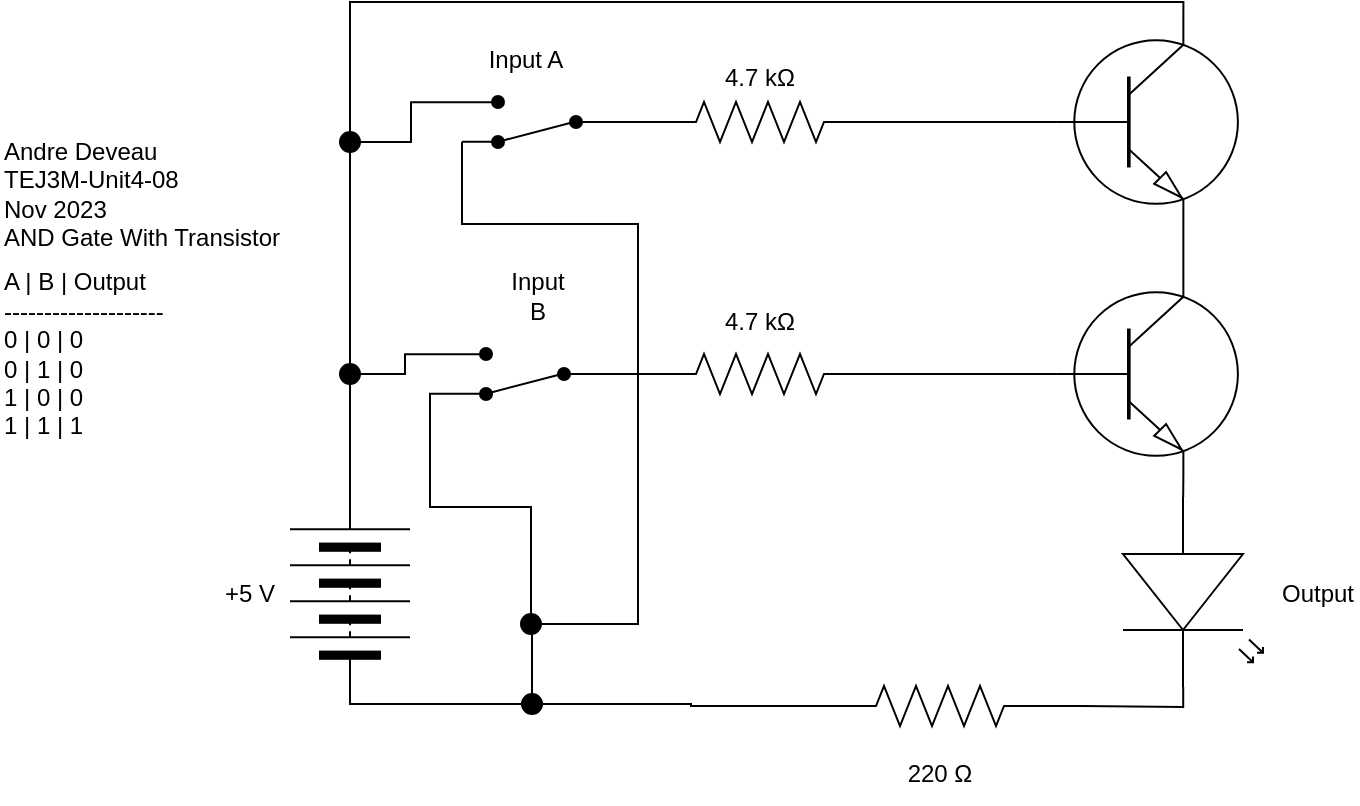 <mxfile>
    <diagram id="CPJtzeJE9pOkpMqp2GQA" name="Page-1">
        <mxGraphModel dx="1042" dy="604" grid="1" gridSize="10" guides="1" tooltips="1" connect="1" arrows="1" fold="1" page="1" pageScale="1" pageWidth="827" pageHeight="1169" math="0" shadow="0">
            <root>
                <mxCell id="0"/>
                <mxCell id="1" parent="0"/>
                <mxCell id="70" style="edgeStyle=orthogonalEdgeStyle;rounded=0;html=1;exitX=0;exitY=0.5;exitDx=0;exitDy=0;entryX=0;entryY=0.5;entryDx=0;entryDy=0;endArrow=none;endFill=0;" parent="1" source="2" target="67" edge="1">
                    <mxGeometry relative="1" as="geometry">
                        <Array as="points">
                            <mxPoint x="226" y="580"/>
                        </Array>
                    </mxGeometry>
                </mxCell>
                <mxCell id="2" value="" style="pointerEvents=1;verticalLabelPosition=bottom;shadow=0;dashed=0;align=center;html=1;verticalAlign=top;shape=mxgraph.electrical.miscellaneous.batteryStack;rotation=-90;" parent="1" vertex="1">
                    <mxGeometry x="176" y="495" width="100" height="60" as="geometry"/>
                </mxCell>
                <mxCell id="89" style="edgeStyle=orthogonalEdgeStyle;rounded=0;html=1;exitX=0;exitY=0.5;exitDx=0;exitDy=0;exitPerimeter=0;entryX=0;entryY=0.5;entryDx=0;entryDy=0;entryPerimeter=0;endArrow=none;endFill=0;" edge="1" parent="1" source="3" target="37">
                    <mxGeometry relative="1" as="geometry"/>
                </mxCell>
                <mxCell id="90" style="edgeStyle=orthogonalEdgeStyle;rounded=0;html=1;exitX=1;exitY=0.5;exitDx=0;exitDy=0;exitPerimeter=0;entryX=0;entryY=0.5;entryDx=0;entryDy=0;entryPerimeter=0;endArrow=none;endFill=0;" edge="1" parent="1" source="3" target="83">
                    <mxGeometry relative="1" as="geometry"/>
                </mxCell>
                <mxCell id="3" value="" style="pointerEvents=1;verticalLabelPosition=bottom;shadow=0;dashed=0;align=center;html=1;verticalAlign=top;shape=mxgraph.electrical.resistors.resistor_2;" parent="1" vertex="1">
                    <mxGeometry x="381" y="405" width="100" height="20" as="geometry"/>
                </mxCell>
                <mxCell id="4" value="" style="verticalLabelPosition=bottom;shadow=0;dashed=0;align=center;html=1;verticalAlign=top;shape=mxgraph.electrical.opto_electronics.led_2;pointerEvents=1;rotation=90;" parent="1" vertex="1">
                    <mxGeometry x="600" y="489" width="95" height="70" as="geometry"/>
                </mxCell>
                <mxCell id="8" value="220&amp;nbsp;Ω" style="text;html=1;strokeColor=none;fillColor=none;align=center;verticalAlign=middle;whiteSpace=wrap;rounded=0;" parent="1" vertex="1">
                    <mxGeometry x="491" y="600" width="60" height="30" as="geometry"/>
                </mxCell>
                <mxCell id="9" value="Andre Deveau&lt;br&gt;TEJ3M-Unit4-08&lt;br&gt;Nov 2023&lt;br&gt;AND Gate With Transistor" style="text;html=1;strokeColor=none;fillColor=none;align=left;verticalAlign=middle;whiteSpace=wrap;rounded=0;" parent="1" vertex="1">
                    <mxGeometry x="51" y="310" width="150" height="30" as="geometry"/>
                </mxCell>
                <mxCell id="10" value="+5 V" style="text;html=1;strokeColor=none;fillColor=none;align=center;verticalAlign=middle;whiteSpace=wrap;rounded=0;" parent="1" vertex="1">
                    <mxGeometry x="146" y="510" width="60" height="30" as="geometry"/>
                </mxCell>
                <mxCell id="33" value="Input B" style="text;html=1;strokeColor=none;fillColor=none;align=center;verticalAlign=middle;whiteSpace=wrap;rounded=0;" parent="1" vertex="1">
                    <mxGeometry x="299.5" y="368" width="40" height="15" as="geometry"/>
                </mxCell>
                <mxCell id="34" value="Output" style="text;html=1;strokeColor=none;fillColor=none;align=center;verticalAlign=middle;whiteSpace=wrap;rounded=0;" parent="1" vertex="1">
                    <mxGeometry x="690" y="518.75" width="40" height="12.5" as="geometry"/>
                </mxCell>
                <mxCell id="35" value="A | B | Output&lt;br&gt;--------------------&lt;br&gt;&lt;div style=&quot;&quot;&gt;0 | 0 | 0&amp;nbsp;&lt;/div&gt;&lt;div style=&quot;&quot;&gt;0 | 1 | 0&lt;br&gt;1 | 0 | 0&lt;br&gt;1 | 1 | 1&lt;/div&gt;" style="text;html=1;strokeColor=none;fillColor=none;align=left;verticalAlign=middle;whiteSpace=wrap;rounded=0;" parent="1" vertex="1">
                    <mxGeometry x="51" y="390" width="89" height="30" as="geometry"/>
                </mxCell>
                <mxCell id="119" style="edgeStyle=orthogonalEdgeStyle;rounded=0;html=1;exitX=1;exitY=0.12;exitDx=0;exitDy=0;exitPerimeter=0;entryX=0.5;entryY=0;entryDx=0;entryDy=0;endArrow=none;endFill=0;" edge="1" parent="1" source="37" target="66">
                    <mxGeometry relative="1" as="geometry"/>
                </mxCell>
                <mxCell id="120" style="edgeStyle=orthogonalEdgeStyle;rounded=0;html=1;exitX=1;exitY=0.88;exitDx=0;exitDy=0;exitPerimeter=0;entryX=1;entryY=0.5;entryDx=0;entryDy=0;endArrow=none;endFill=0;" edge="1" parent="1" source="37" target="62">
                    <mxGeometry relative="1" as="geometry"/>
                </mxCell>
                <mxCell id="37" value="" style="shape=mxgraph.electrical.electro-mechanical.twoWaySwitch;aspect=fixed;elSwitchState=2;strokeColor=#000000;fillColor=#000000;rotation=0;flipH=1;flipV=1;points=[[0,0.5,0,0,0],[1,0.12,0,0,0],[1,0.88,0,0,0]];" parent="1" vertex="1">
                    <mxGeometry x="276" y="402" width="75" height="26" as="geometry"/>
                </mxCell>
                <mxCell id="110" style="edgeStyle=orthogonalEdgeStyle;rounded=0;html=1;exitX=0.7;exitY=0;exitDx=0;exitDy=0;exitPerimeter=0;entryX=0.5;entryY=0;entryDx=0;entryDy=0;endArrow=none;endFill=0;" edge="1" parent="1" source="44" target="91">
                    <mxGeometry relative="1" as="geometry"/>
                </mxCell>
                <mxCell id="44" value="" style="verticalLabelPosition=bottom;shadow=0;dashed=0;align=center;html=1;verticalAlign=top;shape=mxgraph.electrical.transistors.npn_transistor_1;" parent="1" vertex="1">
                    <mxGeometry x="577" y="239" width="95" height="100" as="geometry"/>
                </mxCell>
                <mxCell id="111" style="edgeStyle=orthogonalEdgeStyle;rounded=0;html=1;exitX=1;exitY=0.5;exitDx=0;exitDy=0;exitPerimeter=0;entryX=1;entryY=0.57;entryDx=0;entryDy=0;entryPerimeter=0;endArrow=none;endFill=0;" edge="1" parent="1" source="48" target="4">
                    <mxGeometry relative="1" as="geometry"/>
                </mxCell>
                <mxCell id="48" value="" style="pointerEvents=1;verticalLabelPosition=bottom;shadow=0;dashed=0;align=center;html=1;verticalAlign=top;shape=mxgraph.electrical.resistors.resistor_2;" parent="1" vertex="1">
                    <mxGeometry x="471" y="571" width="100" height="20" as="geometry"/>
                </mxCell>
                <mxCell id="51" value="4.7 kΩ" style="text;html=1;strokeColor=none;fillColor=none;align=center;verticalAlign=middle;whiteSpace=wrap;rounded=0;" parent="1" vertex="1">
                    <mxGeometry x="401" y="375" width="60" height="27" as="geometry"/>
                </mxCell>
                <mxCell id="63" style="edgeStyle=orthogonalEdgeStyle;rounded=0;html=1;exitX=0.5;exitY=1;exitDx=0;exitDy=0;entryX=1;entryY=0.5;entryDx=0;entryDy=0;endArrow=none;endFill=0;" parent="1" source="62" target="2" edge="1">
                    <mxGeometry relative="1" as="geometry"/>
                </mxCell>
                <mxCell id="62" value="" style="ellipse;whiteSpace=wrap;html=1;aspect=fixed;strokeColor=#000000;fillColor=#000000;movable=1;resizable=1;rotatable=1;deletable=1;editable=1;connectable=1;" parent="1" vertex="1">
                    <mxGeometry x="221" y="410" width="10" height="10" as="geometry"/>
                </mxCell>
                <mxCell id="68" style="edgeStyle=orthogonalEdgeStyle;rounded=0;html=1;exitX=0.5;exitY=1;exitDx=0;exitDy=0;entryX=0.5;entryY=0;entryDx=0;entryDy=0;endArrow=none;endFill=0;" parent="1" edge="1">
                    <mxGeometry relative="1" as="geometry">
                        <mxPoint x="317" y="545" as="sourcePoint"/>
                        <mxPoint x="317" y="575" as="targetPoint"/>
                    </mxGeometry>
                </mxCell>
                <mxCell id="66" value="" style="ellipse;whiteSpace=wrap;html=1;aspect=fixed;strokeColor=#000000;fillColor=#000000;movable=1;resizable=1;rotatable=1;deletable=1;editable=1;connectable=1;" parent="1" vertex="1">
                    <mxGeometry x="311.5" y="535" width="10" height="10" as="geometry"/>
                </mxCell>
                <mxCell id="112" style="edgeStyle=orthogonalEdgeStyle;rounded=0;html=1;exitX=1;exitY=0.5;exitDx=0;exitDy=0;entryX=0;entryY=0.5;entryDx=0;entryDy=0;entryPerimeter=0;endArrow=none;endFill=0;" edge="1" parent="1" source="67" target="48">
                    <mxGeometry relative="1" as="geometry"/>
                </mxCell>
                <mxCell id="67" value="" style="ellipse;whiteSpace=wrap;html=1;aspect=fixed;strokeColor=#000000;fillColor=#000000;movable=1;resizable=1;rotatable=1;deletable=1;editable=1;connectable=1;" parent="1" vertex="1">
                    <mxGeometry x="312" y="575" width="10" height="10" as="geometry"/>
                </mxCell>
                <mxCell id="84" style="edgeStyle=orthogonalEdgeStyle;html=1;exitX=0.7;exitY=0;exitDx=0;exitDy=0;exitPerimeter=0;entryX=0.7;entryY=1;entryDx=0;entryDy=0;entryPerimeter=0;rounded=0;endArrow=none;endFill=0;" edge="1" parent="1" source="83" target="44">
                    <mxGeometry relative="1" as="geometry"/>
                </mxCell>
                <mxCell id="85" style="edgeStyle=orthogonalEdgeStyle;rounded=0;html=1;exitX=0.7;exitY=1;exitDx=0;exitDy=0;exitPerimeter=0;entryX=0;entryY=0.57;entryDx=0;entryDy=0;entryPerimeter=0;endArrow=none;endFill=0;" edge="1" parent="1" source="83" target="4">
                    <mxGeometry relative="1" as="geometry"/>
                </mxCell>
                <mxCell id="83" value="" style="verticalLabelPosition=bottom;shadow=0;dashed=0;align=center;html=1;verticalAlign=top;shape=mxgraph.electrical.transistors.npn_transistor_1;" vertex="1" parent="1">
                    <mxGeometry x="577" y="365" width="95" height="100" as="geometry"/>
                </mxCell>
                <mxCell id="101" style="edgeStyle=orthogonalEdgeStyle;rounded=0;html=1;exitX=1;exitY=0.5;exitDx=0;exitDy=0;exitPerimeter=0;entryX=0;entryY=0.5;entryDx=0;entryDy=0;entryPerimeter=0;endArrow=none;endFill=0;" edge="1" parent="1" source="87" target="44">
                    <mxGeometry relative="1" as="geometry"/>
                </mxCell>
                <mxCell id="87" value="" style="pointerEvents=1;verticalLabelPosition=bottom;shadow=0;dashed=0;align=center;html=1;verticalAlign=top;shape=mxgraph.electrical.resistors.resistor_2;" vertex="1" parent="1">
                    <mxGeometry x="381" y="279" width="100" height="20" as="geometry"/>
                </mxCell>
                <mxCell id="98" style="edgeStyle=orthogonalEdgeStyle;rounded=0;html=1;exitX=0;exitY=0.5;exitDx=0;exitDy=0;exitPerimeter=0;entryX=0;entryY=0.5;entryDx=0;entryDy=0;entryPerimeter=0;endArrow=none;endFill=0;" edge="1" parent="1" source="88" target="87">
                    <mxGeometry relative="1" as="geometry"/>
                </mxCell>
                <mxCell id="121" style="edgeStyle=orthogonalEdgeStyle;rounded=0;html=1;exitX=1;exitY=0.88;exitDx=0;exitDy=0;exitPerimeter=0;entryX=1;entryY=0.5;entryDx=0;entryDy=0;endArrow=none;endFill=0;" edge="1" parent="1" source="88" target="91">
                    <mxGeometry relative="1" as="geometry"/>
                </mxCell>
                <mxCell id="122" style="edgeStyle=orthogonalEdgeStyle;rounded=0;html=1;exitX=1;exitY=0.12;exitDx=0;exitDy=0;exitPerimeter=0;entryX=1;entryY=0.5;entryDx=0;entryDy=0;endArrow=none;endFill=0;" edge="1" parent="1" source="88" target="66">
                    <mxGeometry relative="1" as="geometry">
                        <Array as="points">
                            <mxPoint x="282" y="340"/>
                            <mxPoint x="370" y="340"/>
                            <mxPoint x="370" y="540"/>
                        </Array>
                    </mxGeometry>
                </mxCell>
                <mxCell id="88" value="" style="shape=mxgraph.electrical.electro-mechanical.twoWaySwitch;aspect=fixed;elSwitchState=2;strokeColor=#000000;fillColor=#000000;rotation=0;flipH=1;flipV=1;points=[[0,0.5,0,0,0],[1,0.12,0,0,0],[1,0.88,0,0,0]];" vertex="1" parent="1">
                    <mxGeometry x="282" y="276" width="75" height="26" as="geometry"/>
                </mxCell>
                <mxCell id="95" style="edgeStyle=orthogonalEdgeStyle;rounded=0;html=1;exitX=0.5;exitY=1;exitDx=0;exitDy=0;entryX=0.5;entryY=0;entryDx=0;entryDy=0;endArrow=none;endFill=0;" edge="1" parent="1" source="91" target="62">
                    <mxGeometry relative="1" as="geometry"/>
                </mxCell>
                <mxCell id="91" value="" style="ellipse;whiteSpace=wrap;html=1;aspect=fixed;strokeColor=#000000;fillColor=#000000;movable=1;resizable=1;rotatable=1;deletable=1;editable=1;connectable=1;" vertex="1" parent="1">
                    <mxGeometry x="221" y="294" width="10" height="10" as="geometry"/>
                </mxCell>
                <mxCell id="99" value="4.7 kΩ" style="text;html=1;strokeColor=none;fillColor=none;align=center;verticalAlign=middle;whiteSpace=wrap;rounded=0;" vertex="1" parent="1">
                    <mxGeometry x="401" y="253" width="60" height="27" as="geometry"/>
                </mxCell>
                <mxCell id="117" value="Input A" style="text;html=1;strokeColor=none;fillColor=none;align=center;verticalAlign=middle;whiteSpace=wrap;rounded=0;" vertex="1" parent="1">
                    <mxGeometry x="293.5" y="250" width="40" height="15" as="geometry"/>
                </mxCell>
            </root>
        </mxGraphModel>
    </diagram>
</mxfile>